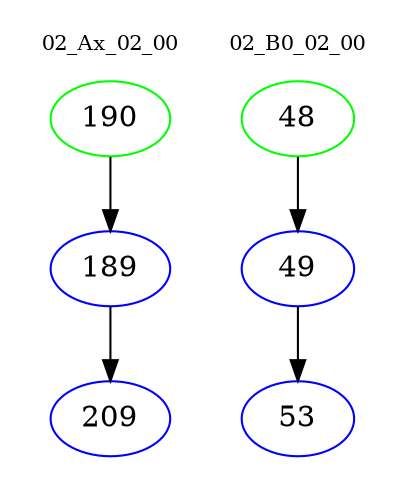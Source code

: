 digraph{
subgraph cluster_0 {
color = white
label = "02_Ax_02_00";
fontsize=10;
T0_190 [label="190", color="green"]
T0_190 -> T0_189 [color="black"]
T0_189 [label="189", color="blue"]
T0_189 -> T0_209 [color="black"]
T0_209 [label="209", color="blue"]
}
subgraph cluster_1 {
color = white
label = "02_B0_02_00";
fontsize=10;
T1_48 [label="48", color="green"]
T1_48 -> T1_49 [color="black"]
T1_49 [label="49", color="blue"]
T1_49 -> T1_53 [color="black"]
T1_53 [label="53", color="blue"]
}
}
